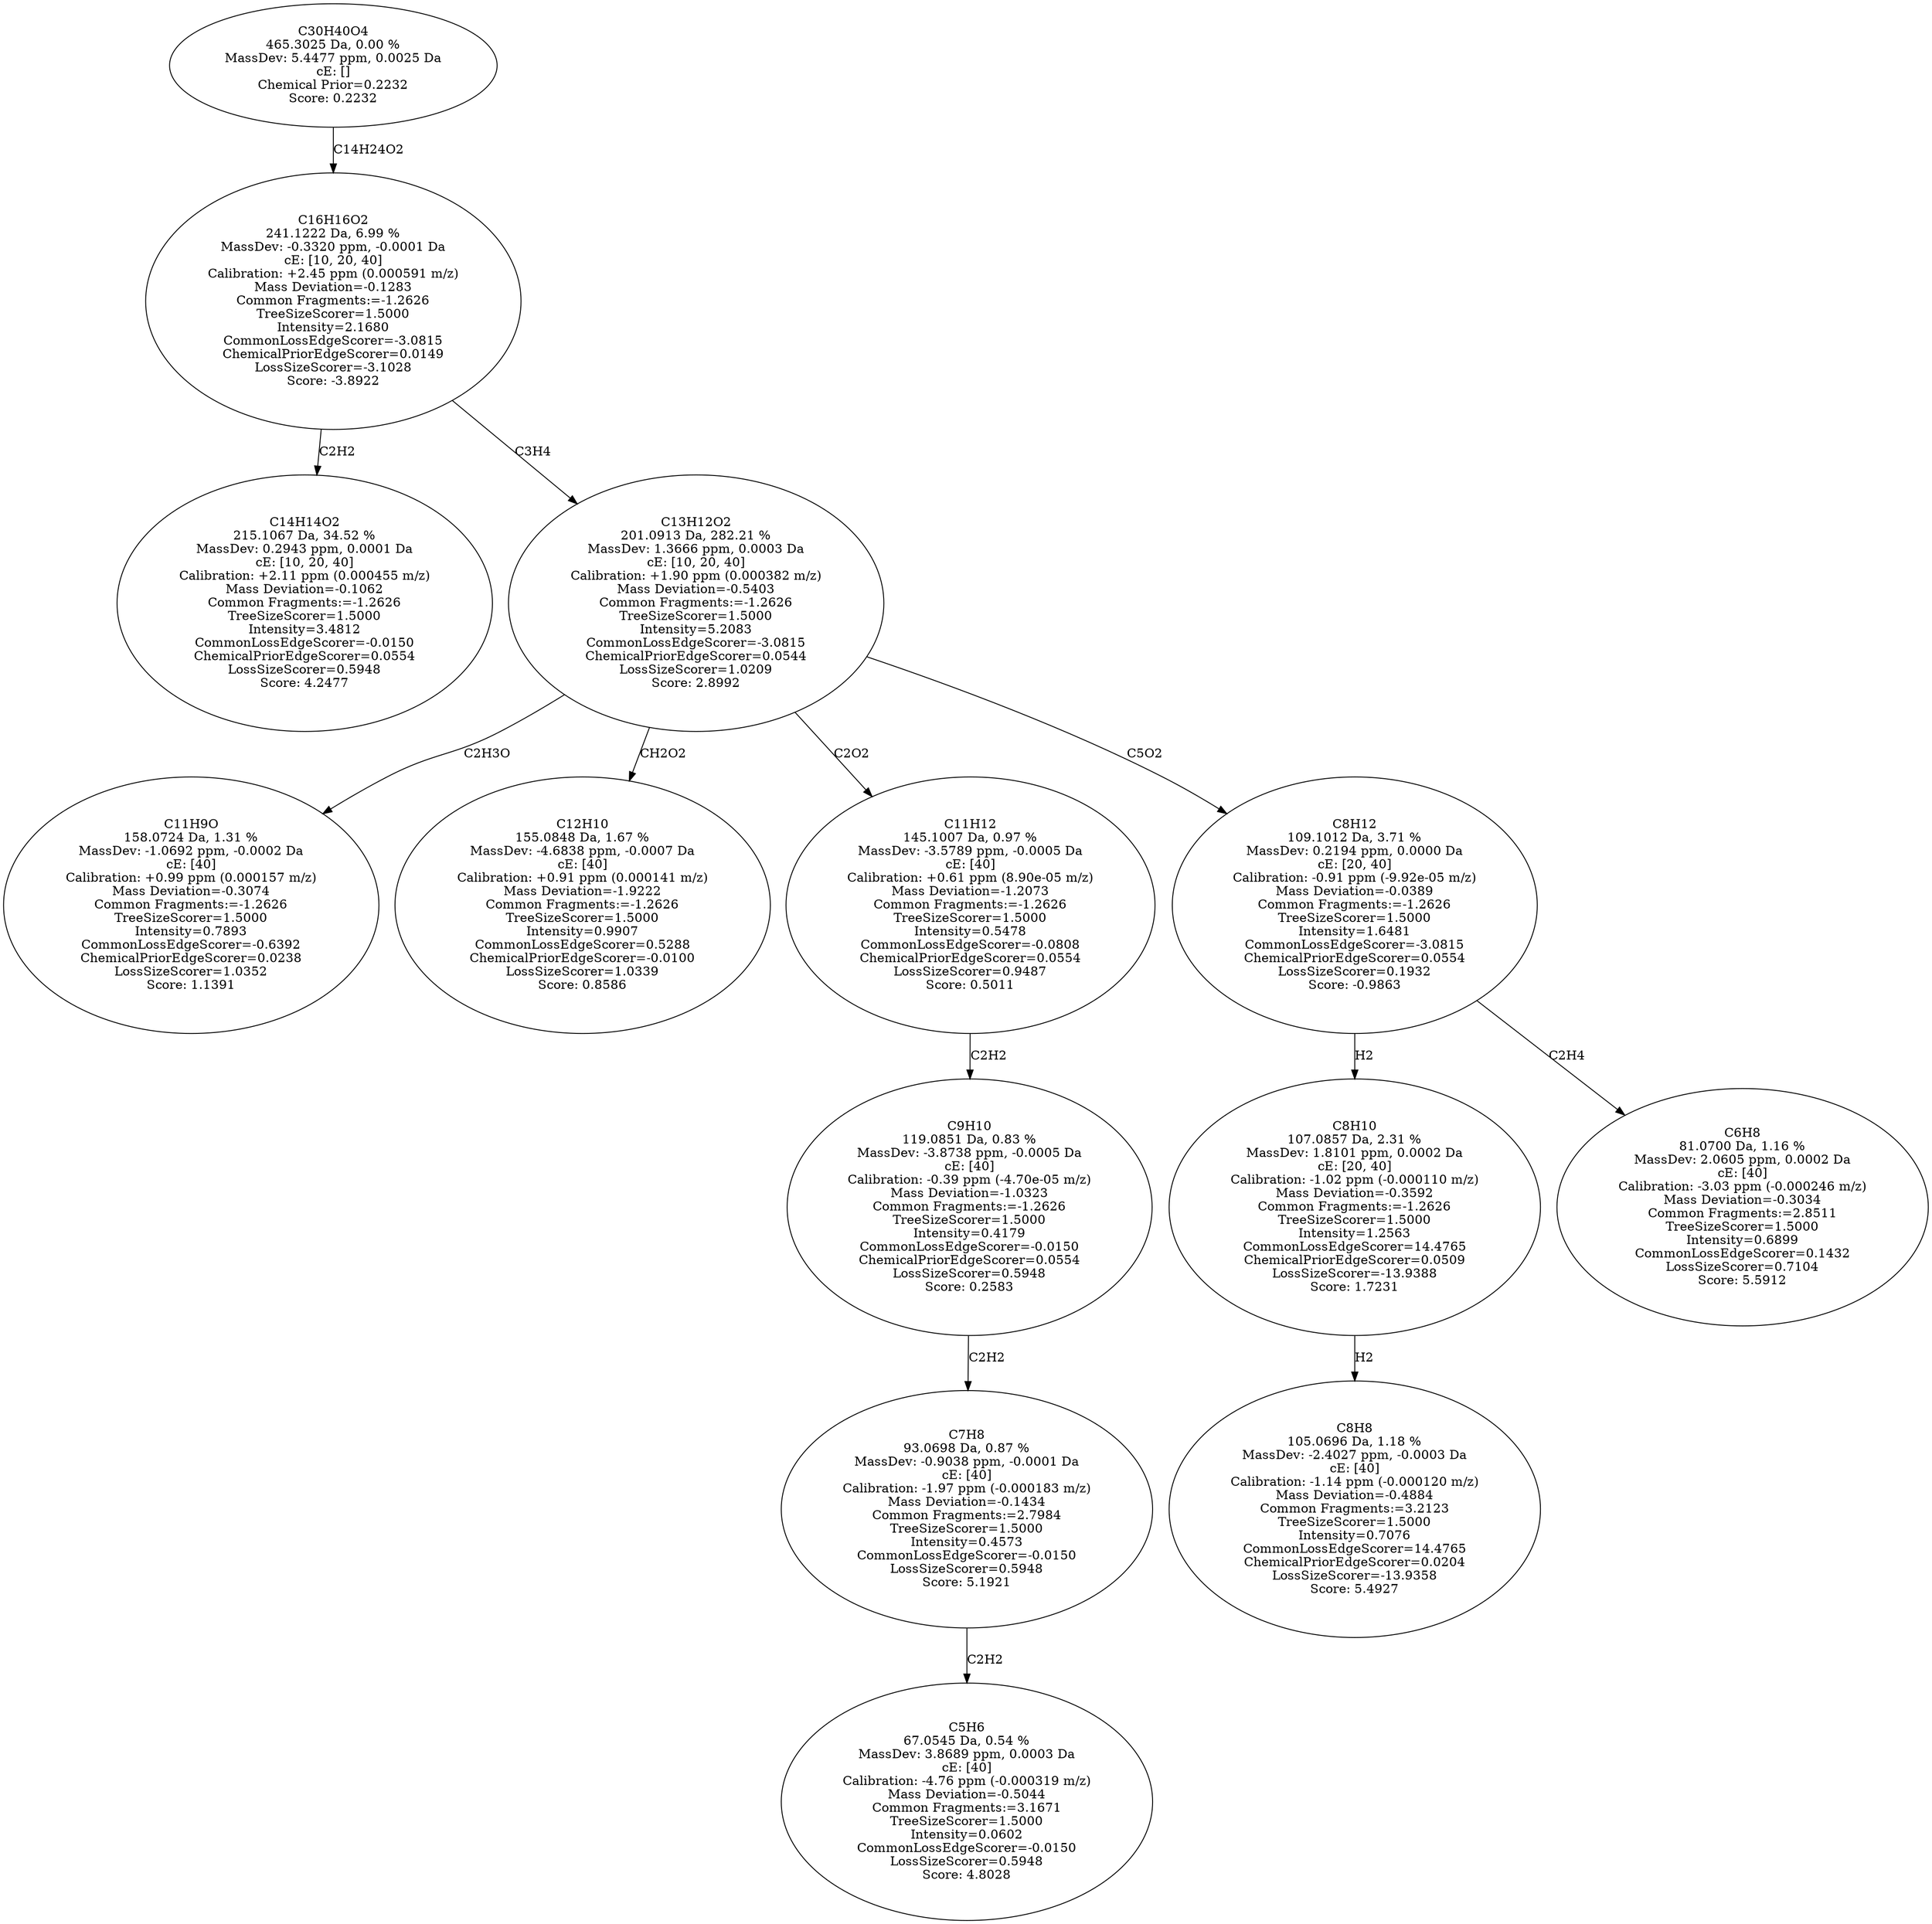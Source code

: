 strict digraph {
v1 [label="C14H14O2\n215.1067 Da, 34.52 %\nMassDev: 0.2943 ppm, 0.0001 Da\ncE: [10, 20, 40]\nCalibration: +2.11 ppm (0.000455 m/z)\nMass Deviation=-0.1062\nCommon Fragments:=-1.2626\nTreeSizeScorer=1.5000\nIntensity=3.4812\nCommonLossEdgeScorer=-0.0150\nChemicalPriorEdgeScorer=0.0554\nLossSizeScorer=0.5948\nScore: 4.2477"];
v2 [label="C11H9O\n158.0724 Da, 1.31 %\nMassDev: -1.0692 ppm, -0.0002 Da\ncE: [40]\nCalibration: +0.99 ppm (0.000157 m/z)\nMass Deviation=-0.3074\nCommon Fragments:=-1.2626\nTreeSizeScorer=1.5000\nIntensity=0.7893\nCommonLossEdgeScorer=-0.6392\nChemicalPriorEdgeScorer=0.0238\nLossSizeScorer=1.0352\nScore: 1.1391"];
v3 [label="C12H10\n155.0848 Da, 1.67 %\nMassDev: -4.6838 ppm, -0.0007 Da\ncE: [40]\nCalibration: +0.91 ppm (0.000141 m/z)\nMass Deviation=-1.9222\nCommon Fragments:=-1.2626\nTreeSizeScorer=1.5000\nIntensity=0.9907\nCommonLossEdgeScorer=0.5288\nChemicalPriorEdgeScorer=-0.0100\nLossSizeScorer=1.0339\nScore: 0.8586"];
v4 [label="C5H6\n67.0545 Da, 0.54 %\nMassDev: 3.8689 ppm, 0.0003 Da\ncE: [40]\nCalibration: -4.76 ppm (-0.000319 m/z)\nMass Deviation=-0.5044\nCommon Fragments:=3.1671\nTreeSizeScorer=1.5000\nIntensity=0.0602\nCommonLossEdgeScorer=-0.0150\nLossSizeScorer=0.5948\nScore: 4.8028"];
v5 [label="C7H8\n93.0698 Da, 0.87 %\nMassDev: -0.9038 ppm, -0.0001 Da\ncE: [40]\nCalibration: -1.97 ppm (-0.000183 m/z)\nMass Deviation=-0.1434\nCommon Fragments:=2.7984\nTreeSizeScorer=1.5000\nIntensity=0.4573\nCommonLossEdgeScorer=-0.0150\nLossSizeScorer=0.5948\nScore: 5.1921"];
v6 [label="C9H10\n119.0851 Da, 0.83 %\nMassDev: -3.8738 ppm, -0.0005 Da\ncE: [40]\nCalibration: -0.39 ppm (-4.70e-05 m/z)\nMass Deviation=-1.0323\nCommon Fragments:=-1.2626\nTreeSizeScorer=1.5000\nIntensity=0.4179\nCommonLossEdgeScorer=-0.0150\nChemicalPriorEdgeScorer=0.0554\nLossSizeScorer=0.5948\nScore: 0.2583"];
v7 [label="C11H12\n145.1007 Da, 0.97 %\nMassDev: -3.5789 ppm, -0.0005 Da\ncE: [40]\nCalibration: +0.61 ppm (8.90e-05 m/z)\nMass Deviation=-1.2073\nCommon Fragments:=-1.2626\nTreeSizeScorer=1.5000\nIntensity=0.5478\nCommonLossEdgeScorer=-0.0808\nChemicalPriorEdgeScorer=0.0554\nLossSizeScorer=0.9487\nScore: 0.5011"];
v8 [label="C8H8\n105.0696 Da, 1.18 %\nMassDev: -2.4027 ppm, -0.0003 Da\ncE: [40]\nCalibration: -1.14 ppm (-0.000120 m/z)\nMass Deviation=-0.4884\nCommon Fragments:=3.2123\nTreeSizeScorer=1.5000\nIntensity=0.7076\nCommonLossEdgeScorer=14.4765\nChemicalPriorEdgeScorer=0.0204\nLossSizeScorer=-13.9358\nScore: 5.4927"];
v9 [label="C8H10\n107.0857 Da, 2.31 %\nMassDev: 1.8101 ppm, 0.0002 Da\ncE: [20, 40]\nCalibration: -1.02 ppm (-0.000110 m/z)\nMass Deviation=-0.3592\nCommon Fragments:=-1.2626\nTreeSizeScorer=1.5000\nIntensity=1.2563\nCommonLossEdgeScorer=14.4765\nChemicalPriorEdgeScorer=0.0509\nLossSizeScorer=-13.9388\nScore: 1.7231"];
v10 [label="C6H8\n81.0700 Da, 1.16 %\nMassDev: 2.0605 ppm, 0.0002 Da\ncE: [40]\nCalibration: -3.03 ppm (-0.000246 m/z)\nMass Deviation=-0.3034\nCommon Fragments:=2.8511\nTreeSizeScorer=1.5000\nIntensity=0.6899\nCommonLossEdgeScorer=0.1432\nLossSizeScorer=0.7104\nScore: 5.5912"];
v11 [label="C8H12\n109.1012 Da, 3.71 %\nMassDev: 0.2194 ppm, 0.0000 Da\ncE: [20, 40]\nCalibration: -0.91 ppm (-9.92e-05 m/z)\nMass Deviation=-0.0389\nCommon Fragments:=-1.2626\nTreeSizeScorer=1.5000\nIntensity=1.6481\nCommonLossEdgeScorer=-3.0815\nChemicalPriorEdgeScorer=0.0554\nLossSizeScorer=0.1932\nScore: -0.9863"];
v12 [label="C13H12O2\n201.0913 Da, 282.21 %\nMassDev: 1.3666 ppm, 0.0003 Da\ncE: [10, 20, 40]\nCalibration: +1.90 ppm (0.000382 m/z)\nMass Deviation=-0.5403\nCommon Fragments:=-1.2626\nTreeSizeScorer=1.5000\nIntensity=5.2083\nCommonLossEdgeScorer=-3.0815\nChemicalPriorEdgeScorer=0.0544\nLossSizeScorer=1.0209\nScore: 2.8992"];
v13 [label="C16H16O2\n241.1222 Da, 6.99 %\nMassDev: -0.3320 ppm, -0.0001 Da\ncE: [10, 20, 40]\nCalibration: +2.45 ppm (0.000591 m/z)\nMass Deviation=-0.1283\nCommon Fragments:=-1.2626\nTreeSizeScorer=1.5000\nIntensity=2.1680\nCommonLossEdgeScorer=-3.0815\nChemicalPriorEdgeScorer=0.0149\nLossSizeScorer=-3.1028\nScore: -3.8922"];
v14 [label="C30H40O4\n465.3025 Da, 0.00 %\nMassDev: 5.4477 ppm, 0.0025 Da\ncE: []\nChemical Prior=0.2232\nScore: 0.2232"];
v13 -> v1 [label="C2H2"];
v12 -> v2 [label="C2H3O"];
v12 -> v3 [label="CH2O2"];
v5 -> v4 [label="C2H2"];
v6 -> v5 [label="C2H2"];
v7 -> v6 [label="C2H2"];
v12 -> v7 [label="C2O2"];
v9 -> v8 [label="H2"];
v11 -> v9 [label="H2"];
v11 -> v10 [label="C2H4"];
v12 -> v11 [label="C5O2"];
v13 -> v12 [label="C3H4"];
v14 -> v13 [label="C14H24O2"];
}